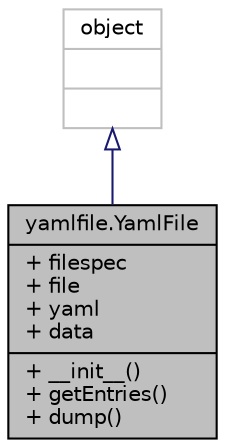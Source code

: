 digraph "yamlfile.YamlFile"
{
 // LATEX_PDF_SIZE
  edge [fontname="Helvetica",fontsize="10",labelfontname="Helvetica",labelfontsize="10"];
  node [fontname="Helvetica",fontsize="10",shape=record];
  Node1 [label="{yamlfile.YamlFile\n|+ filespec\l+ file\l+ yaml\l+ data\l|+ __init__()\l+ getEntries()\l+ dump()\l}",height=0.2,width=0.4,color="black", fillcolor="grey75", style="filled", fontcolor="black",tooltip=" "];
  Node2 -> Node1 [dir="back",color="midnightblue",fontsize="10",style="solid",arrowtail="onormal",fontname="Helvetica"];
  Node2 [label="{object\n||}",height=0.2,width=0.4,color="grey75", fillcolor="white", style="filled",tooltip=" "];
}
